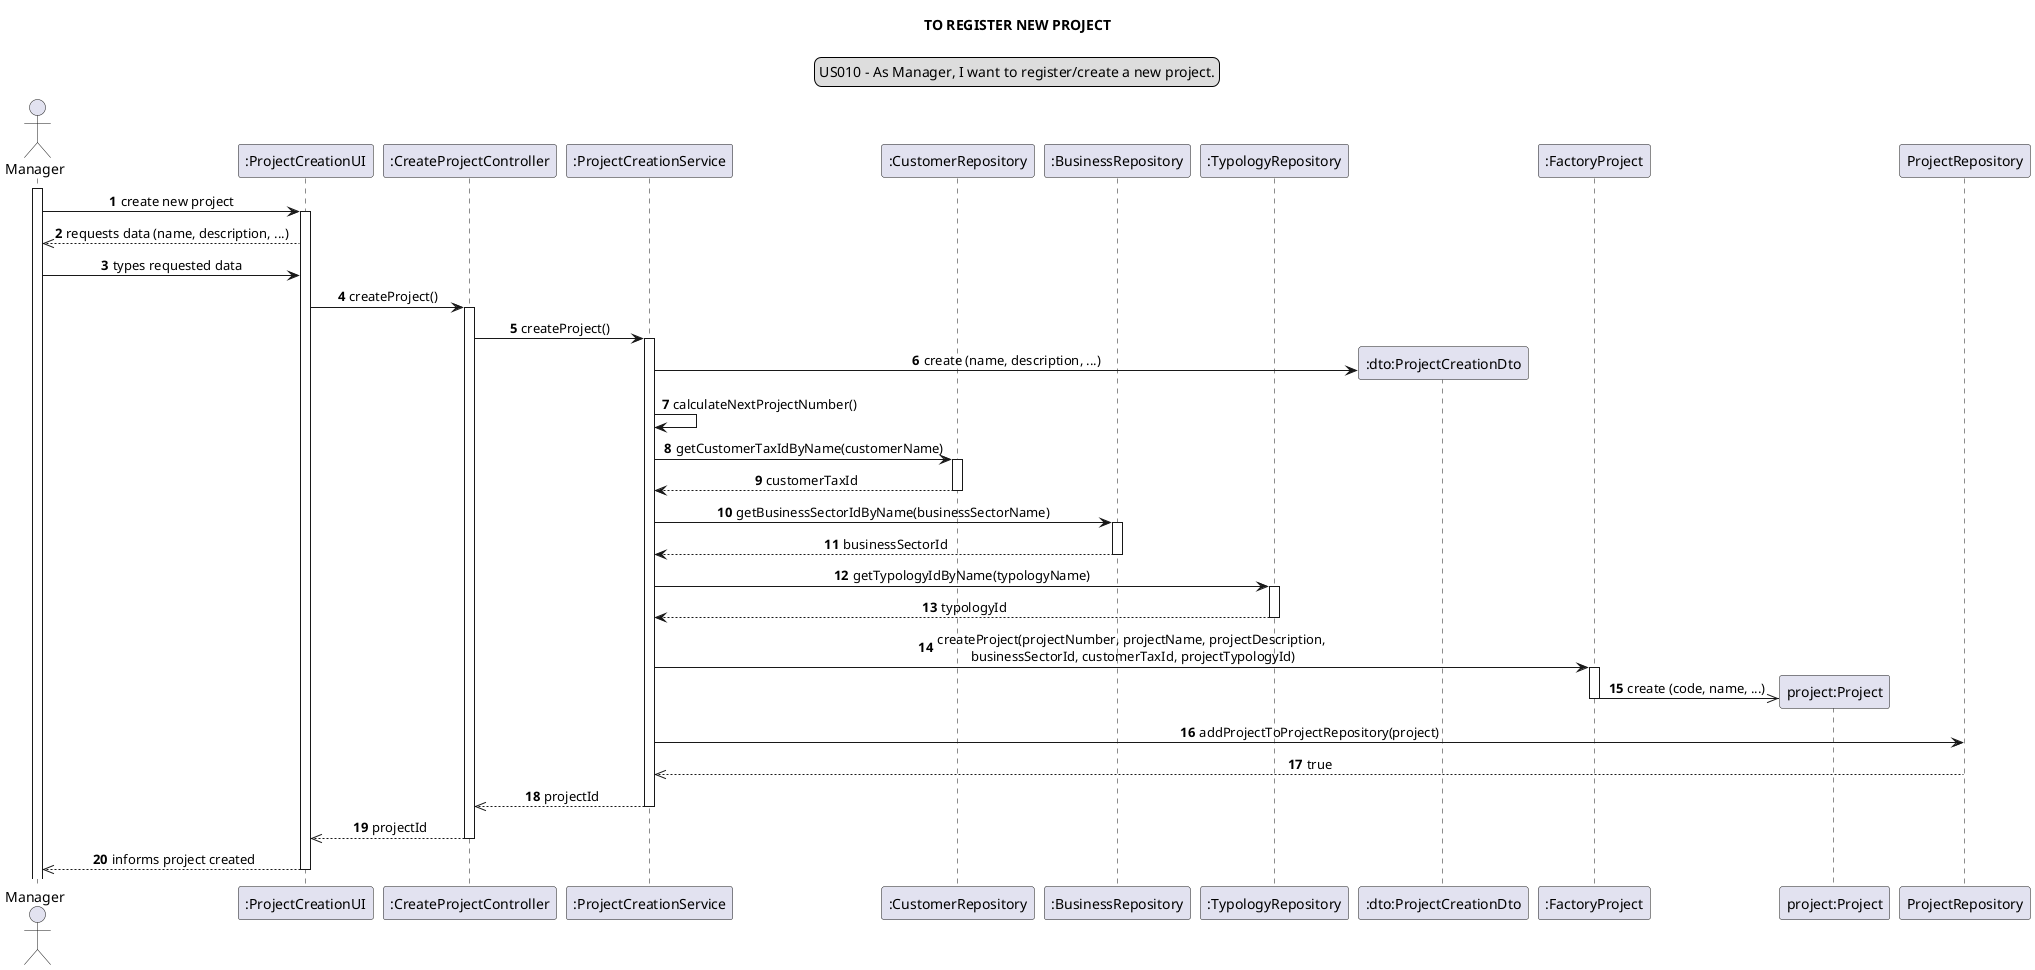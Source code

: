 @startuml

skinparam sequenceMessageAlign center
title TO REGISTER NEW PROJECT
legend top
US010 - As Manager, I want to register/create a new project.
end legend
autonumber

actor Manager as manager
participant ":ProjectCreationUI" as ui
participant ":CreateProjectController" as controller
participant ":ProjectCreationService" as service
participant ":CustomerRepository" as custRepo
participant ":BusinessRepository" as busRepo
participant ":TypologyRepository" as typoRepo
participant ":dto:ProjectCreationDto" as dto
participant ":FactoryProject" as factProj
participant "project:Project" as project
participant "ProjectRepository" as projRepo

activate manager
"manager" ->ui : create new project
activate ui
"ui" -->> manager: requests data (name, description, ...)
manager -> ui: types requested data
ui -> controller: createProject()
activate controller
controller -> service: createProject()
create dto
activate service

service -> dto: create (name, description, ...)
service -> service: calculateNextProjectNumber()
service -> custRepo: getCustomerTaxIdByName(customerName)
activate custRepo
custRepo --> service: customerTaxId
deactivate custRepo
service -> busRepo: getBusinessSectorIdByName(businessSectorName)
activate busRepo
busRepo --> service: businessSectorId
deactivate busRepo
service -> typoRepo: getTypologyIdByName(typologyName)
activate typoRepo
typoRepo --> service: typologyId
deactivate typoRepo
service -> factProj : createProject(projectNumber, projectName, projectDescription,\n businessSectorId, customerTaxId, projectTypologyId)
activate factProj
create project
factProj ->> project : create (code, name, ...)
deactivate factProj
service -> projRepo : addProjectToProjectRepository(project)
projRepo -->> service : true
service -->>controller: projectId
deactivate service
controller -->> ui : projectId
deactivate controller
ui -->> manager :  informs project created
deactivate ui

@enduml